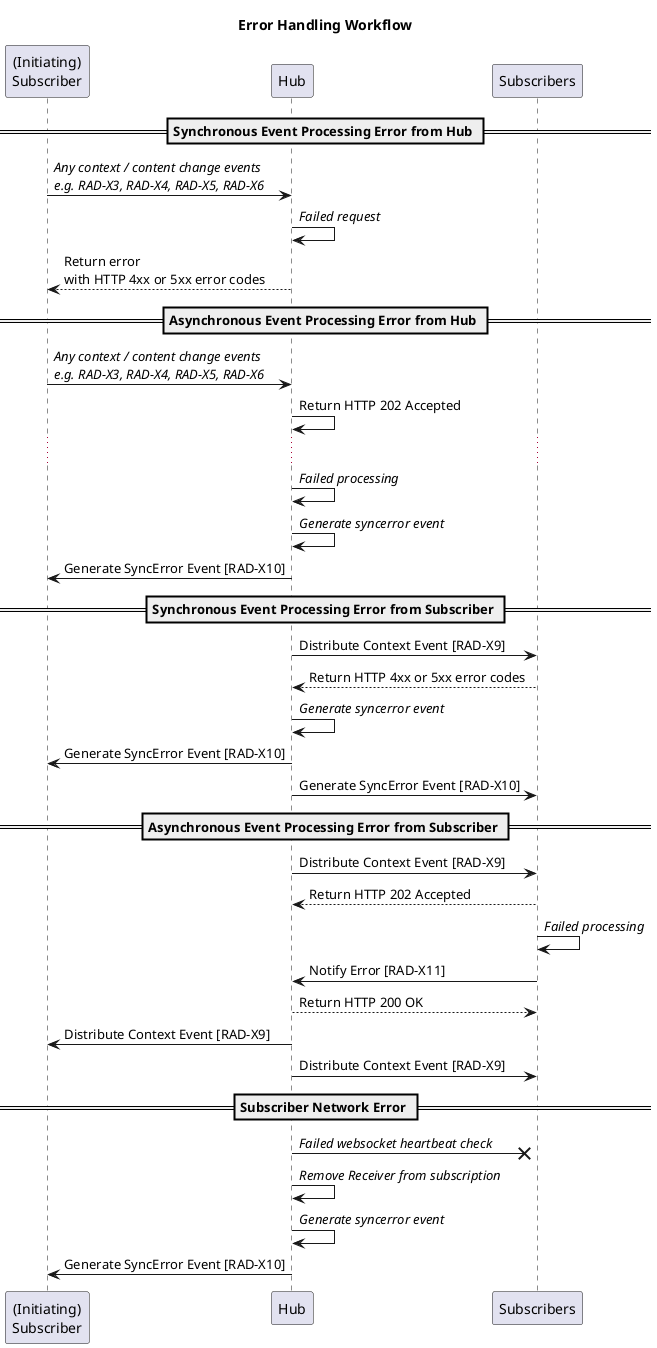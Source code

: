 @startuml syncerror

title Error Handling Workflow

participant "(Initiating)\nSubscriber" as Requester
participant "Hub" as Hub
participant "Subscribers" as Receiver

== Synchronous Event Processing Error from Hub ==

Requester->Hub: //Any context / content change events//\n//e.g. RAD-X3, RAD-X4, RAD-X5, RAD-X6//
Hub->Hub: //Failed request//
Hub-->Requester: Return error\nwith HTTP 4xx or 5xx error codes

== Asynchronous Event Processing Error from Hub ==

Requester->Hub: //Any context / content change events//\n//e.g. RAD-X3, RAD-X4, RAD-X5, RAD-X6//
Hub->Hub: Return HTTP 202 Accepted
...
Hub->Hub: //Failed processing// 
Hub->Hub: //Generate syncerror event//
Hub->Requester: Generate SyncError Event [RAD-X10]

== Synchronous Event Processing Error from Subscriber ==
Hub->Receiver: Distribute Context Event [RAD-X9]
Receiver-->Hub: Return HTTP 4xx or 5xx error codes
Hub->Hub: //Generate syncerror event//
Hub->Requester: Generate SyncError Event [RAD-X10]
Hub->Receiver: Generate SyncError Event [RAD-X10]

== Asynchronous Event Processing Error from Subscriber ==
Hub->Receiver: Distribute Context Event [RAD-X9]
Receiver-->Hub: Return HTTP 202 Accepted
Receiver->Receiver: //Failed processing//
Receiver->Hub: Notify Error [RAD-X11]
Hub-->Receiver: Return HTTP 200 OK
Hub->Requester: Distribute Context Event [RAD-X9]
Hub->Receiver: Distribute Context Event [RAD-X9]

== Subscriber Network Error ==
Hub->x Receiver: //Failed websocket heartbeat check//
Hub->Hub: //Remove Receiver from subscription//
Hub->Hub: //Generate syncerror event//
Hub->Requester: Generate SyncError Event [RAD-X10]

@enduml